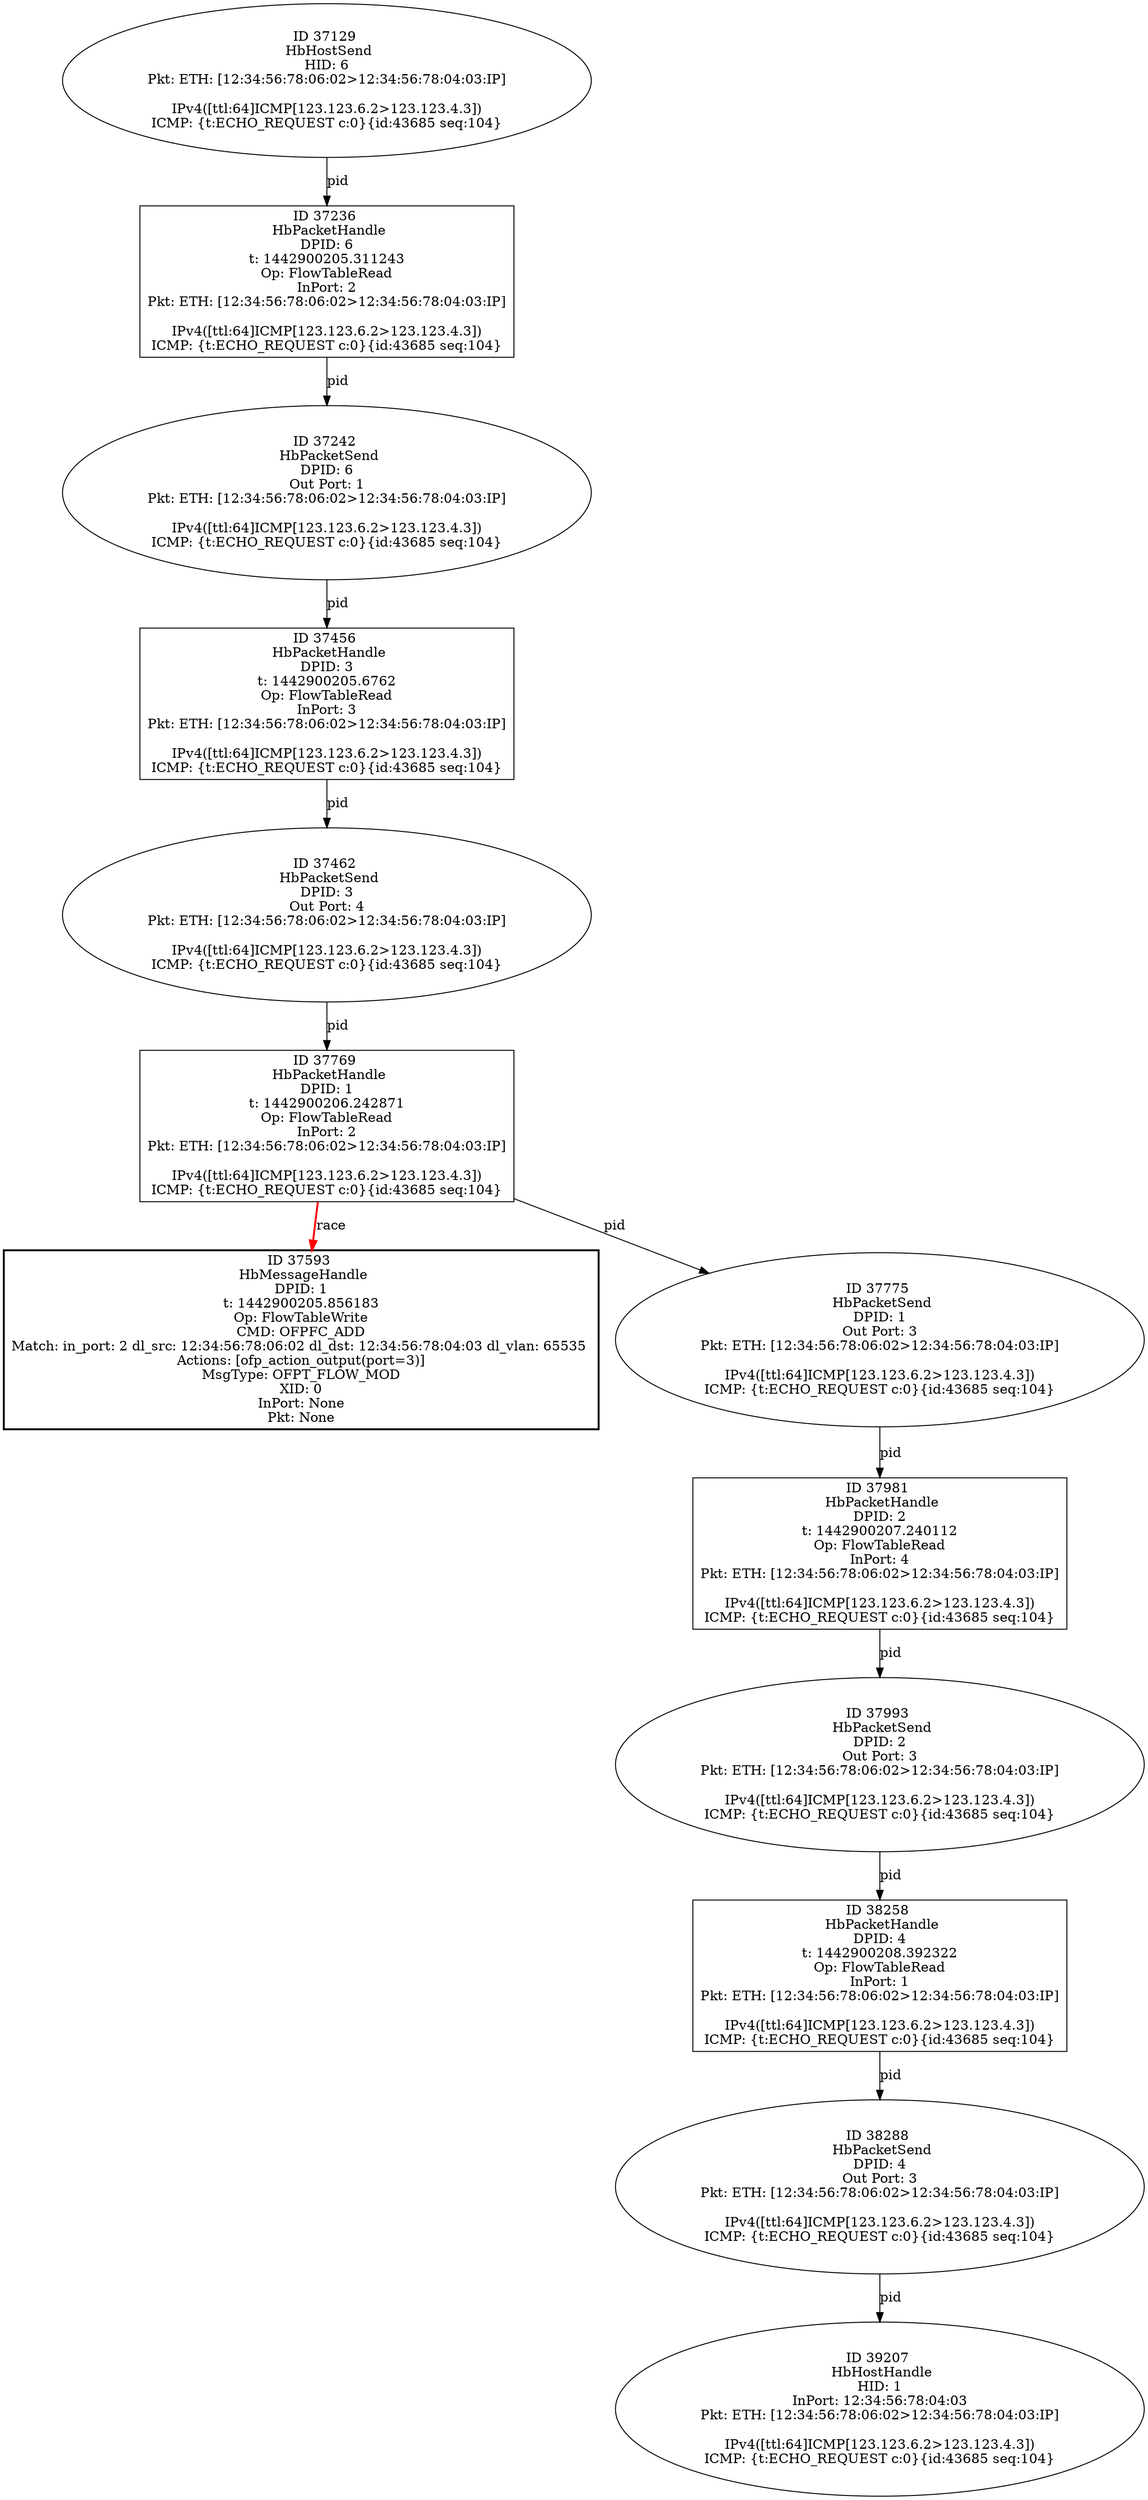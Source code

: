 strict digraph G {
38288 [shape=oval, event=<hb_events.HbPacketSend object at 0x1101564d0>, label="ID 38288 
 HbPacketSend
DPID: 4
Out Port: 3
Pkt: ETH: [12:34:56:78:06:02>12:34:56:78:04:03:IP]

IPv4([ttl:64]ICMP[123.123.6.2>123.123.4.3])
ICMP: {t:ECHO_REQUEST c:0}{id:43685 seq:104}"];
39207 [shape=oval, event=<hb_events.HbHostHandle object at 0x110659e90>, label="ID 39207 
 HbHostHandle
HID: 1
InPort: 12:34:56:78:04:03
Pkt: ETH: [12:34:56:78:06:02>12:34:56:78:04:03:IP]

IPv4([ttl:64]ICMP[123.123.6.2>123.123.4.3])
ICMP: {t:ECHO_REQUEST c:0}{id:43685 seq:104}"];
37129 [shape=oval, event=<hb_events.HbHostSend object at 0x10f96b890>, label="ID 37129 
 HbHostSend
HID: 6
Pkt: ETH: [12:34:56:78:06:02>12:34:56:78:04:03:IP]

IPv4([ttl:64]ICMP[123.123.6.2>123.123.4.3])
ICMP: {t:ECHO_REQUEST c:0}{id:43685 seq:104}"];
37593 [shape=box, style=bold, event=<hb_events.HbMessageHandle object at 0x10fcd31d0>, label="ID 37593 
 HbMessageHandle
DPID: 1
t: 1442900205.856183
Op: FlowTableWrite
CMD: OFPFC_ADD
Match: in_port: 2 dl_src: 12:34:56:78:06:02 dl_dst: 12:34:56:78:04:03 dl_vlan: 65535 
Actions: [ofp_action_output(port=3)]
MsgType: OFPT_FLOW_MOD
XID: 0
InPort: None
Pkt: None"];
37775 [shape=oval, event=<hb_events.HbPacketSend object at 0x10fdaa350>, label="ID 37775 
 HbPacketSend
DPID: 1
Out Port: 3
Pkt: ETH: [12:34:56:78:06:02>12:34:56:78:04:03:IP]

IPv4([ttl:64]ICMP[123.123.6.2>123.123.4.3])
ICMP: {t:ECHO_REQUEST c:0}{id:43685 seq:104}"];
37456 [shape=box, event=<hb_events.HbPacketHandle object at 0x10fb2db50>, label="ID 37456 
 HbPacketHandle
DPID: 3
t: 1442900205.6762
Op: FlowTableRead
InPort: 3
Pkt: ETH: [12:34:56:78:06:02>12:34:56:78:04:03:IP]

IPv4([ttl:64]ICMP[123.123.6.2>123.123.4.3])
ICMP: {t:ECHO_REQUEST c:0}{id:43685 seq:104}"];
38258 [shape=box, event=<hb_events.HbPacketHandle object at 0x1101220d0>, label="ID 38258 
 HbPacketHandle
DPID: 4
t: 1442900208.392322
Op: FlowTableRead
InPort: 1
Pkt: ETH: [12:34:56:78:06:02>12:34:56:78:04:03:IP]

IPv4([ttl:64]ICMP[123.123.6.2>123.123.4.3])
ICMP: {t:ECHO_REQUEST c:0}{id:43685 seq:104}"];
37236 [shape=box, event=<hb_events.HbPacketHandle object at 0x10fa78410>, label="ID 37236 
 HbPacketHandle
DPID: 6
t: 1442900205.311243
Op: FlowTableRead
InPort: 2
Pkt: ETH: [12:34:56:78:06:02>12:34:56:78:04:03:IP]

IPv4([ttl:64]ICMP[123.123.6.2>123.123.4.3])
ICMP: {t:ECHO_REQUEST c:0}{id:43685 seq:104}"];
37462 [shape=oval, event=<hb_events.HbPacketSend object at 0x10fbd0c50>, label="ID 37462 
 HbPacketSend
DPID: 3
Out Port: 4
Pkt: ETH: [12:34:56:78:06:02>12:34:56:78:04:03:IP]

IPv4([ttl:64]ICMP[123.123.6.2>123.123.4.3])
ICMP: {t:ECHO_REQUEST c:0}{id:43685 seq:104}"];
37769 [shape=box, event=<hb_events.HbPacketHandle object at 0x10fdd8b50>, label="ID 37769 
 HbPacketHandle
DPID: 1
t: 1442900206.242871
Op: FlowTableRead
InPort: 2
Pkt: ETH: [12:34:56:78:06:02>12:34:56:78:04:03:IP]

IPv4([ttl:64]ICMP[123.123.6.2>123.123.4.3])
ICMP: {t:ECHO_REQUEST c:0}{id:43685 seq:104}"];
37993 [shape=oval, event=<hb_events.HbPacketSend object at 0x10ff530d0>, label="ID 37993 
 HbPacketSend
DPID: 2
Out Port: 3
Pkt: ETH: [12:34:56:78:06:02>12:34:56:78:04:03:IP]

IPv4([ttl:64]ICMP[123.123.6.2>123.123.4.3])
ICMP: {t:ECHO_REQUEST c:0}{id:43685 seq:104}"];
37242 [shape=oval, event=<hb_events.HbPacketSend object at 0x10fa78850>, label="ID 37242 
 HbPacketSend
DPID: 6
Out Port: 1
Pkt: ETH: [12:34:56:78:06:02>12:34:56:78:04:03:IP]

IPv4([ttl:64]ICMP[123.123.6.2>123.123.4.3])
ICMP: {t:ECHO_REQUEST c:0}{id:43685 seq:104}"];
37981 [shape=box, event=<hb_events.HbPacketHandle object at 0x10ffd8050>, label="ID 37981 
 HbPacketHandle
DPID: 2
t: 1442900207.240112
Op: FlowTableRead
InPort: 4
Pkt: ETH: [12:34:56:78:06:02>12:34:56:78:04:03:IP]

IPv4([ttl:64]ICMP[123.123.6.2>123.123.4.3])
ICMP: {t:ECHO_REQUEST c:0}{id:43685 seq:104}"];
37456 -> 37462  [rel=pid, label=pid];
37129 -> 37236  [rel=pid, label=pid];
37775 -> 37981  [rel=pid, label=pid];
38288 -> 39207  [rel=pid, label=pid];
38258 -> 38288  [rel=pid, label=pid];
37236 -> 37242  [rel=pid, label=pid];
37462 -> 37769  [rel=pid, label=pid];
37769 -> 37593  [harmful=True, color=red, style=bold, rel=race, label=race];
37769 -> 37775  [rel=pid, label=pid];
37993 -> 38258  [rel=pid, label=pid];
37242 -> 37456  [rel=pid, label=pid];
37981 -> 37993  [rel=pid, label=pid];
}
